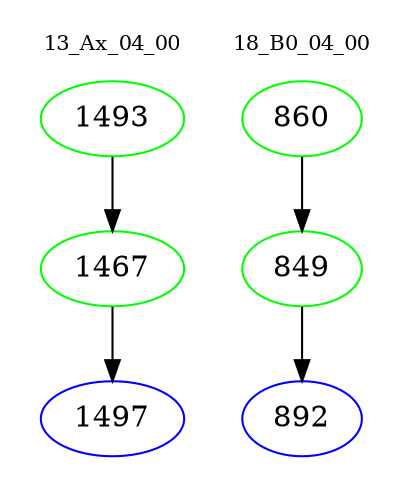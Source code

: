 digraph{
subgraph cluster_0 {
color = white
label = "13_Ax_04_00";
fontsize=10;
T0_1493 [label="1493", color="green"]
T0_1493 -> T0_1467 [color="black"]
T0_1467 [label="1467", color="green"]
T0_1467 -> T0_1497 [color="black"]
T0_1497 [label="1497", color="blue"]
}
subgraph cluster_1 {
color = white
label = "18_B0_04_00";
fontsize=10;
T1_860 [label="860", color="green"]
T1_860 -> T1_849 [color="black"]
T1_849 [label="849", color="green"]
T1_849 -> T1_892 [color="black"]
T1_892 [label="892", color="blue"]
}
}
